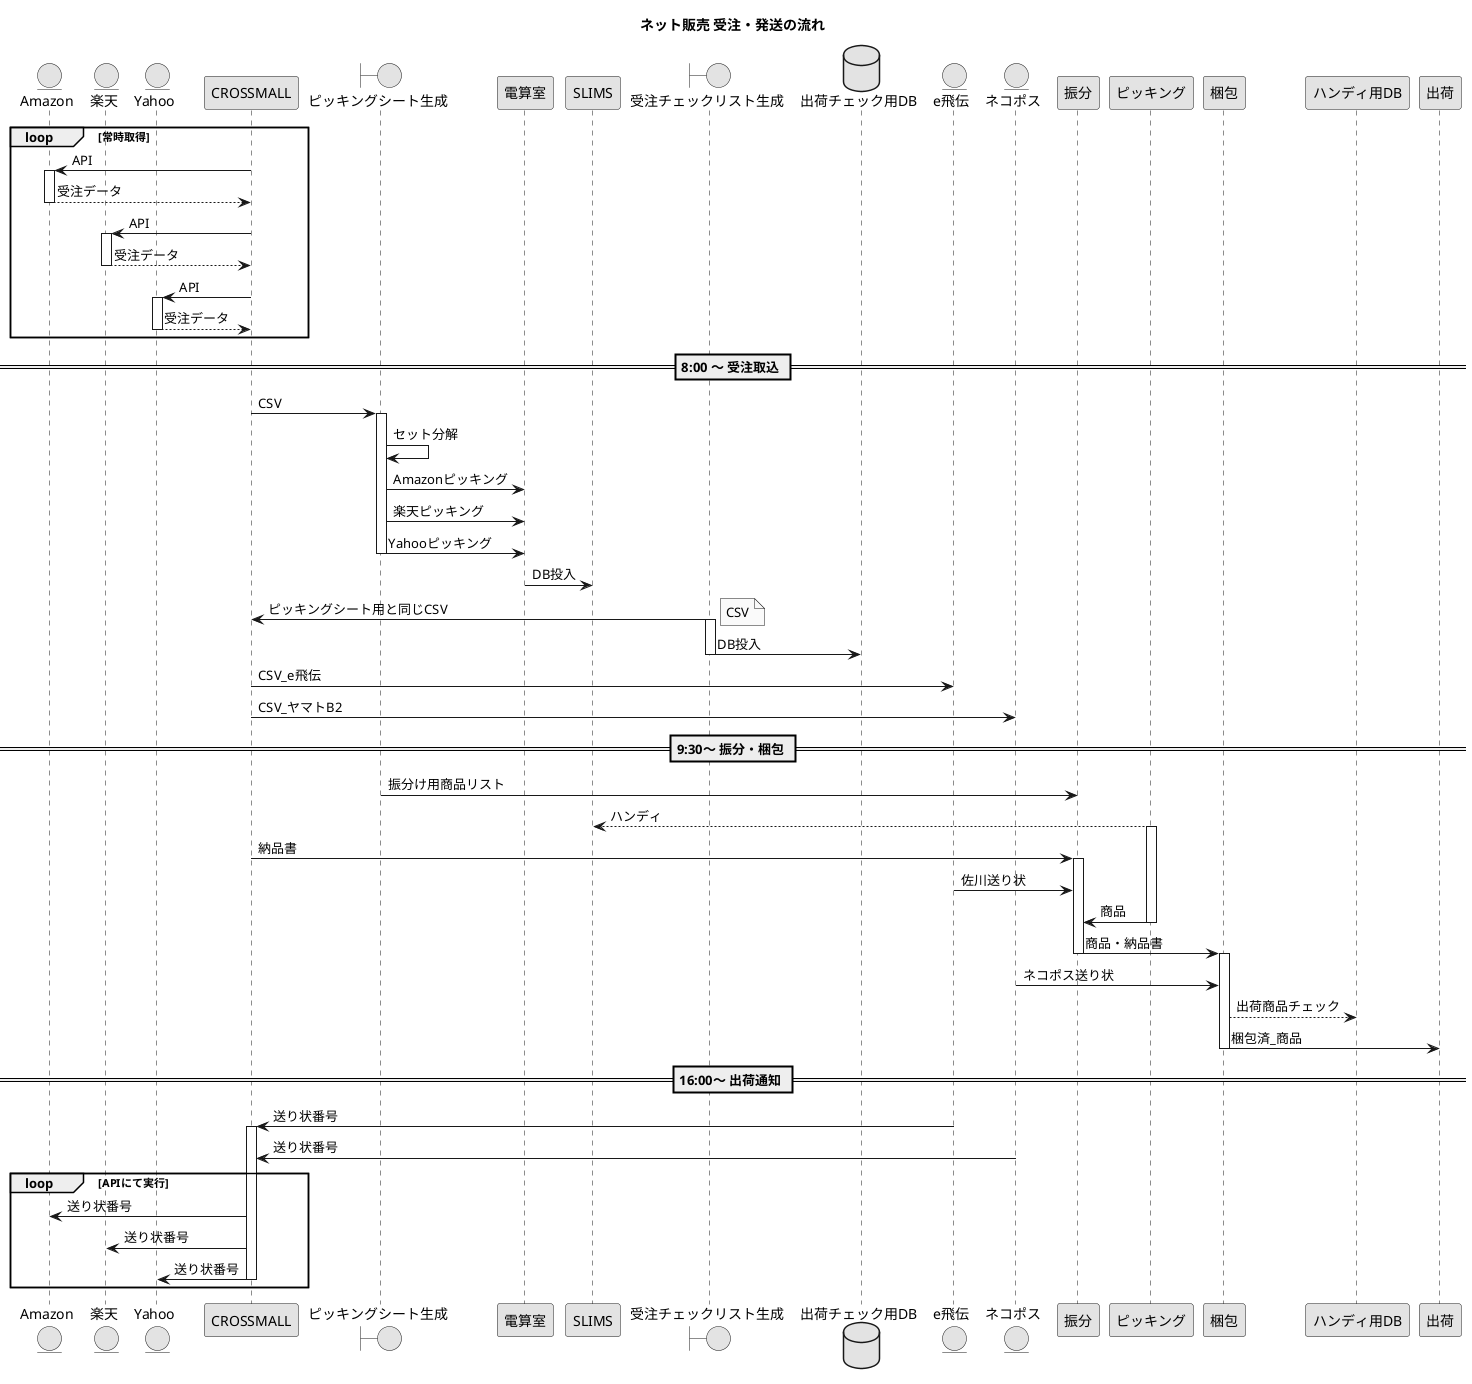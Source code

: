 @startuml /uml/recieving_orders_process

skinparam monochrome true

title ネット販売 受注・発送の流れ

entity Amazon
entity 楽天
entity Yahoo

Loop 常時取得

    Amazon <- CROSSMALL :API
    activate Amazon
    Amazon --> CROSSMALL :受注データ
    deactivate Amazon

    楽天 <- CROSSMALL : API
    activate 楽天
    楽天 --> CROSSMALL : 受注データ
    deactivate 楽天

    Yahoo <- CROSSMALL : API
    activate Yahoo
    Yahoo --> CROSSMALL : 受注データ
    deactivate Yahoo
end

deactivate CROSSMALL

== 8:00 ～ 受注取込 ==

Boundary ピッキングシート生成

CROSSMALL -> ピッキングシート生成 : CSV

activate ピッキングシート生成

    ピッキングシート生成 -> ピッキングシート生成 : セット分解

    ピッキングシート生成 -> 電算室 : Amazonピッキング
    ピッキングシート生成 -> 電算室 : 楽天ピッキング
    ピッキングシート生成 -> 電算室 : Yahooピッキング

deactivate ピッキングシート生成

電算室 -> SLIMS : DB投入
    
Boundary 受注チェックリスト生成

CROSSMALL <- 受注チェックリスト生成 : ピッキングシート用と同じCSV

Note Right
    CSV
end note

activate 受注チェックリスト生成
    
    database 出荷チェック用DB
    受注チェックリスト生成 -> 出荷チェック用DB :DB投入

deactivate 受注チェックリスト生成

entity e飛伝
entity ネコポス

CROSSMALL -> e飛伝 :CSV_e飛伝
CROSSMALL -> ネコポス :CSV_ヤマトB2

== 9:30～ 振分・梱包 ==

ピッキングシート生成 -> 振分 : 振分け用商品リスト

SLIMS <-- ピッキング : ハンディ

activate ピッキング

    CROSSMALL -> 振分 : 納品書

    activate 振分
    e飛伝 -> 振分 : 佐川送り状
    ピッキング -> 振分 : 商品

deactivate ピッキング

    振分 -> 梱包 : 商品・納品書

    deactivate 振分

activate 梱包

    ネコポス -> 梱包 : ネコポス送り状

    ハンディ用DB <-- 梱包 : 出荷商品チェック

    梱包 -> 出荷 : 梱包済_商品
    
deactivate 梱包

== 16:00～ 出荷通知 ==

e飛伝 -> CROSSMALL : 送り状番号
activate CROSSMALL
ネコポス -> CROSSMALL : 送り状番号

Loop APIにて実行
    CROSSMALL -> Amazon : 送り状番号
    CROSSMALL -> 楽天 : 送り状番号
    CROSSMALL -> Yahoo : 送り状番号
    deactivate CROSSMALL
end

@enduml



